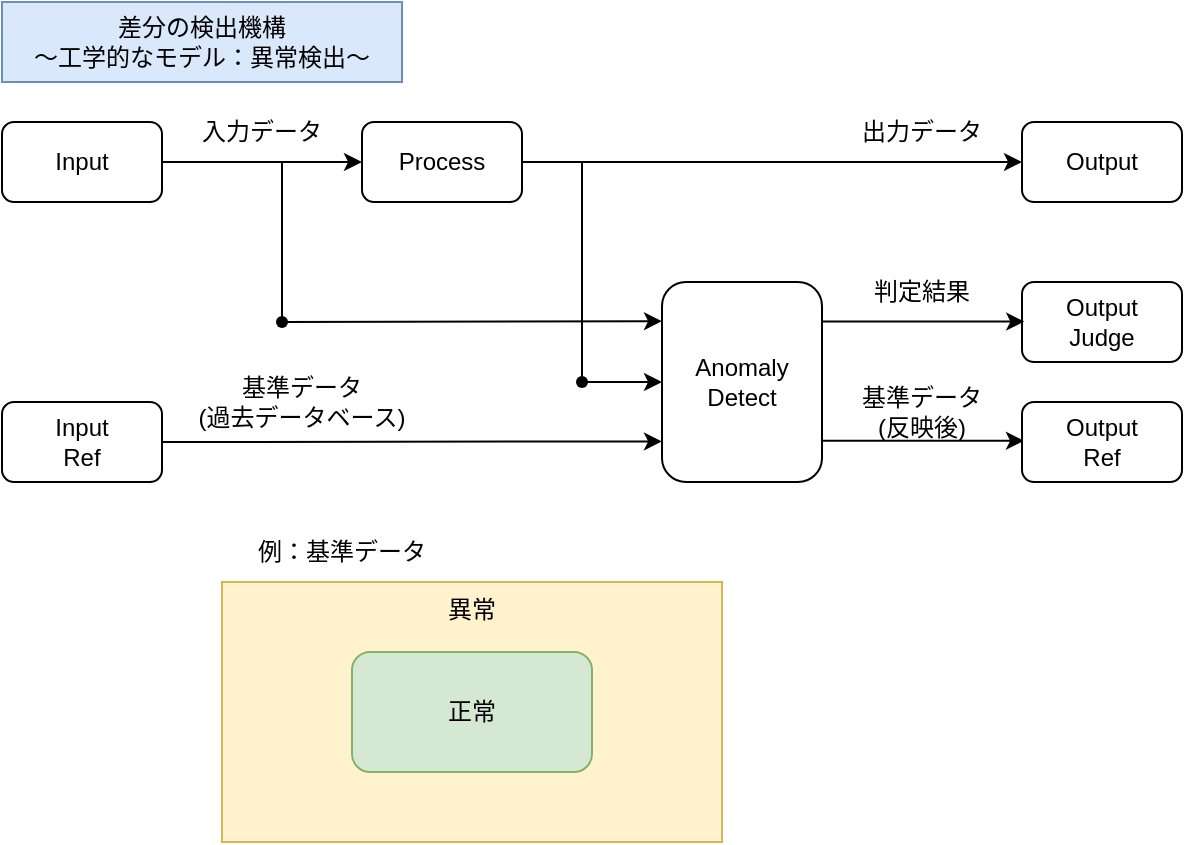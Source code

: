 <mxfile version="27.1.4">
  <diagram name="ページ1" id="Tz32hYnaOwYIBj_vYGMN">
    <mxGraphModel dx="802" dy="493" grid="1" gridSize="10" guides="1" tooltips="1" connect="1" arrows="1" fold="1" page="1" pageScale="1" pageWidth="1169" pageHeight="827" math="0" shadow="0">
      <root>
        <mxCell id="0" />
        <mxCell id="1" parent="0" />
        <mxCell id="VWtdcPpH-dzznXyx7XUg-1" value="差分の検出機構&lt;div&gt;～&lt;span style=&quot;background-color: transparent; color: light-dark(rgb(0, 0, 0), rgb(255, 255, 255));&quot;&gt;工学的なモデル：異常検出～&lt;/span&gt;&lt;/div&gt;" style="text;html=1;align=center;verticalAlign=middle;whiteSpace=wrap;rounded=0;fillColor=#dae8fc;strokeColor=#6c8ebf;" vertex="1" parent="1">
          <mxGeometry x="80" y="40" width="200" height="40" as="geometry" />
        </mxCell>
        <mxCell id="VWtdcPpH-dzznXyx7XUg-2" value="Input" style="rounded=1;whiteSpace=wrap;html=1;" vertex="1" parent="1">
          <mxGeometry x="80" y="100" width="80" height="40" as="geometry" />
        </mxCell>
        <mxCell id="VWtdcPpH-dzznXyx7XUg-3" value="Output" style="rounded=1;whiteSpace=wrap;html=1;" vertex="1" parent="1">
          <mxGeometry x="590" y="100" width="80" height="40" as="geometry" />
        </mxCell>
        <mxCell id="VWtdcPpH-dzznXyx7XUg-4" value="Process" style="rounded=1;whiteSpace=wrap;html=1;" vertex="1" parent="1">
          <mxGeometry x="260" y="100" width="80" height="40" as="geometry" />
        </mxCell>
        <mxCell id="VWtdcPpH-dzznXyx7XUg-5" value="Anomaly&lt;div&gt;Detect&lt;/div&gt;" style="rounded=1;whiteSpace=wrap;html=1;" vertex="1" parent="1">
          <mxGeometry x="410" y="180" width="80" height="100" as="geometry" />
        </mxCell>
        <mxCell id="VWtdcPpH-dzznXyx7XUg-6" value="" style="endArrow=classic;html=1;rounded=0;exitX=1;exitY=0.5;exitDx=0;exitDy=0;entryX=0;entryY=0.5;entryDx=0;entryDy=0;" edge="1" parent="1" source="VWtdcPpH-dzznXyx7XUg-2" target="VWtdcPpH-dzznXyx7XUg-4">
          <mxGeometry width="50" height="50" relative="1" as="geometry">
            <mxPoint x="450" y="220" as="sourcePoint" />
            <mxPoint x="500" y="170" as="targetPoint" />
          </mxGeometry>
        </mxCell>
        <mxCell id="VWtdcPpH-dzznXyx7XUg-9" value="" style="endArrow=classic;html=1;rounded=0;exitX=1;exitY=0.5;exitDx=0;exitDy=0;entryX=0;entryY=0.5;entryDx=0;entryDy=0;" edge="1" parent="1" source="VWtdcPpH-dzznXyx7XUg-4" target="VWtdcPpH-dzznXyx7XUg-3">
          <mxGeometry width="50" height="50" relative="1" as="geometry">
            <mxPoint x="300" y="230" as="sourcePoint" />
            <mxPoint x="350" y="180" as="targetPoint" />
          </mxGeometry>
        </mxCell>
        <mxCell id="VWtdcPpH-dzznXyx7XUg-10" value="" style="endArrow=none;html=1;rounded=0;entryX=0.643;entryY=0.379;entryDx=0;entryDy=0;entryPerimeter=0;startFill=0;" edge="1" parent="1" target="VWtdcPpH-dzznXyx7XUg-25">
          <mxGeometry width="50" height="50" relative="1" as="geometry">
            <mxPoint x="370" y="120" as="sourcePoint" />
            <mxPoint x="370" y="220" as="targetPoint" />
          </mxGeometry>
        </mxCell>
        <mxCell id="VWtdcPpH-dzznXyx7XUg-11" value="" style="endArrow=classic;html=1;rounded=0;entryX=0;entryY=0.5;entryDx=0;entryDy=0;" edge="1" parent="1" target="VWtdcPpH-dzznXyx7XUg-5">
          <mxGeometry width="50" height="50" relative="1" as="geometry">
            <mxPoint x="370" y="230" as="sourcePoint" />
            <mxPoint x="400" y="230" as="targetPoint" />
          </mxGeometry>
        </mxCell>
        <mxCell id="VWtdcPpH-dzznXyx7XUg-12" value="" style="endArrow=none;html=1;rounded=0;startFill=0;" edge="1" parent="1" source="VWtdcPpH-dzznXyx7XUg-24">
          <mxGeometry width="50" height="50" relative="1" as="geometry">
            <mxPoint x="220" y="120" as="sourcePoint" />
            <mxPoint x="220" y="200" as="targetPoint" />
          </mxGeometry>
        </mxCell>
        <mxCell id="VWtdcPpH-dzznXyx7XUg-13" value="" style="endArrow=classic;html=1;rounded=0;entryX=0;entryY=0.196;entryDx=0;entryDy=0;entryPerimeter=0;" edge="1" parent="1" source="VWtdcPpH-dzznXyx7XUg-24" target="VWtdcPpH-dzznXyx7XUg-5">
          <mxGeometry width="50" height="50" relative="1" as="geometry">
            <mxPoint x="190" y="200.5" as="sourcePoint" />
            <mxPoint x="400" y="200" as="targetPoint" />
          </mxGeometry>
        </mxCell>
        <mxCell id="VWtdcPpH-dzznXyx7XUg-14" value="入力データ" style="text;html=1;align=center;verticalAlign=middle;whiteSpace=wrap;rounded=0;" vertex="1" parent="1">
          <mxGeometry x="170" y="90" width="80" height="30" as="geometry" />
        </mxCell>
        <mxCell id="VWtdcPpH-dzznXyx7XUg-16" value="出力データ" style="text;html=1;align=center;verticalAlign=middle;whiteSpace=wrap;rounded=0;" vertex="1" parent="1">
          <mxGeometry x="500" y="90" width="80" height="30" as="geometry" />
        </mxCell>
        <mxCell id="VWtdcPpH-dzznXyx7XUg-17" value="Output&lt;div&gt;Judge&lt;/div&gt;" style="rounded=1;whiteSpace=wrap;html=1;" vertex="1" parent="1">
          <mxGeometry x="590" y="180" width="80" height="40" as="geometry" />
        </mxCell>
        <mxCell id="VWtdcPpH-dzznXyx7XUg-18" value="" style="endArrow=classic;html=1;rounded=0;entryX=0;entryY=0.5;entryDx=0;entryDy=0;exitX=0.986;exitY=0.299;exitDx=0;exitDy=0;exitPerimeter=0;" edge="1" parent="1">
          <mxGeometry width="50" height="50" relative="1" as="geometry">
            <mxPoint x="490.0" y="199.71" as="sourcePoint" />
            <mxPoint x="591.12" y="199.81" as="targetPoint" />
          </mxGeometry>
        </mxCell>
        <mxCell id="VWtdcPpH-dzznXyx7XUg-19" value="判定結果" style="text;html=1;align=center;verticalAlign=middle;whiteSpace=wrap;rounded=0;" vertex="1" parent="1">
          <mxGeometry x="500" y="170" width="80" height="30" as="geometry" />
        </mxCell>
        <mxCell id="VWtdcPpH-dzznXyx7XUg-21" value="Input&lt;div&gt;Ref&lt;/div&gt;" style="rounded=1;whiteSpace=wrap;html=1;" vertex="1" parent="1">
          <mxGeometry x="80" y="240" width="80" height="40" as="geometry" />
        </mxCell>
        <mxCell id="VWtdcPpH-dzznXyx7XUg-22" value="" style="endArrow=classic;html=1;rounded=0;entryX=0;entryY=0.797;entryDx=0;entryDy=0;entryPerimeter=0;" edge="1" parent="1" target="VWtdcPpH-dzznXyx7XUg-5">
          <mxGeometry width="50" height="50" relative="1" as="geometry">
            <mxPoint x="160" y="260" as="sourcePoint" />
            <mxPoint x="350" y="259.71" as="targetPoint" />
          </mxGeometry>
        </mxCell>
        <mxCell id="VWtdcPpH-dzznXyx7XUg-23" value="基準データ&lt;div&gt;(過去データベース)&lt;/div&gt;" style="text;html=1;align=center;verticalAlign=middle;whiteSpace=wrap;rounded=0;" vertex="1" parent="1">
          <mxGeometry x="170" y="220" width="120" height="40" as="geometry" />
        </mxCell>
        <mxCell id="VWtdcPpH-dzznXyx7XUg-25" value="" style="shape=waypoint;sketch=0;fillStyle=solid;size=6;pointerEvents=1;points=[];fillColor=none;resizable=0;rotatable=0;perimeter=centerPerimeter;snapToPoint=1;" vertex="1" parent="1">
          <mxGeometry x="360" y="220" width="20" height="20" as="geometry" />
        </mxCell>
        <mxCell id="VWtdcPpH-dzznXyx7XUg-28" value="" style="endArrow=none;html=1;rounded=0;startFill=0;" edge="1" parent="1" target="VWtdcPpH-dzznXyx7XUg-24">
          <mxGeometry width="50" height="50" relative="1" as="geometry">
            <mxPoint x="220" y="120" as="sourcePoint" />
            <mxPoint x="220" y="200" as="targetPoint" />
          </mxGeometry>
        </mxCell>
        <mxCell id="VWtdcPpH-dzznXyx7XUg-24" value="" style="shape=waypoint;sketch=0;fillStyle=solid;size=6;pointerEvents=1;points=[];fillColor=none;resizable=0;rotatable=0;perimeter=centerPerimeter;snapToPoint=1;" vertex="1" parent="1">
          <mxGeometry x="210" y="190" width="20" height="20" as="geometry" />
        </mxCell>
        <mxCell id="VWtdcPpH-dzznXyx7XUg-29" value="" style="endArrow=classic;html=1;rounded=0;entryX=0;entryY=0.5;entryDx=0;entryDy=0;exitX=0.986;exitY=0.299;exitDx=0;exitDy=0;exitPerimeter=0;" edge="1" parent="1">
          <mxGeometry width="50" height="50" relative="1" as="geometry">
            <mxPoint x="490" y="259.43" as="sourcePoint" />
            <mxPoint x="591" y="259.43" as="targetPoint" />
          </mxGeometry>
        </mxCell>
        <mxCell id="VWtdcPpH-dzznXyx7XUg-30" value="Output&lt;div&gt;Ref&lt;/div&gt;" style="rounded=1;whiteSpace=wrap;html=1;" vertex="1" parent="1">
          <mxGeometry x="590" y="240" width="80" height="40" as="geometry" />
        </mxCell>
        <mxCell id="VWtdcPpH-dzznXyx7XUg-31" value="基準データ&lt;div&gt;(反映後)&lt;/div&gt;" style="text;html=1;align=center;verticalAlign=middle;whiteSpace=wrap;rounded=0;" vertex="1" parent="1">
          <mxGeometry x="500" y="230" width="80" height="30" as="geometry" />
        </mxCell>
        <mxCell id="VWtdcPpH-dzznXyx7XUg-32" value="異常" style="rounded=0;whiteSpace=wrap;html=1;fillColor=#fff2cc;strokeColor=#d6b656;verticalAlign=top;" vertex="1" parent="1">
          <mxGeometry x="190" y="330" width="250" height="130" as="geometry" />
        </mxCell>
        <mxCell id="VWtdcPpH-dzznXyx7XUg-33" value="正常" style="rounded=1;whiteSpace=wrap;html=1;fillColor=#d5e8d4;strokeColor=#82b366;" vertex="1" parent="1">
          <mxGeometry x="255" y="365" width="120" height="60" as="geometry" />
        </mxCell>
        <mxCell id="VWtdcPpH-dzznXyx7XUg-34" value="例：基準データ" style="text;html=1;align=center;verticalAlign=middle;whiteSpace=wrap;rounded=0;" vertex="1" parent="1">
          <mxGeometry x="190" y="300" width="120" height="30" as="geometry" />
        </mxCell>
      </root>
    </mxGraphModel>
  </diagram>
</mxfile>
